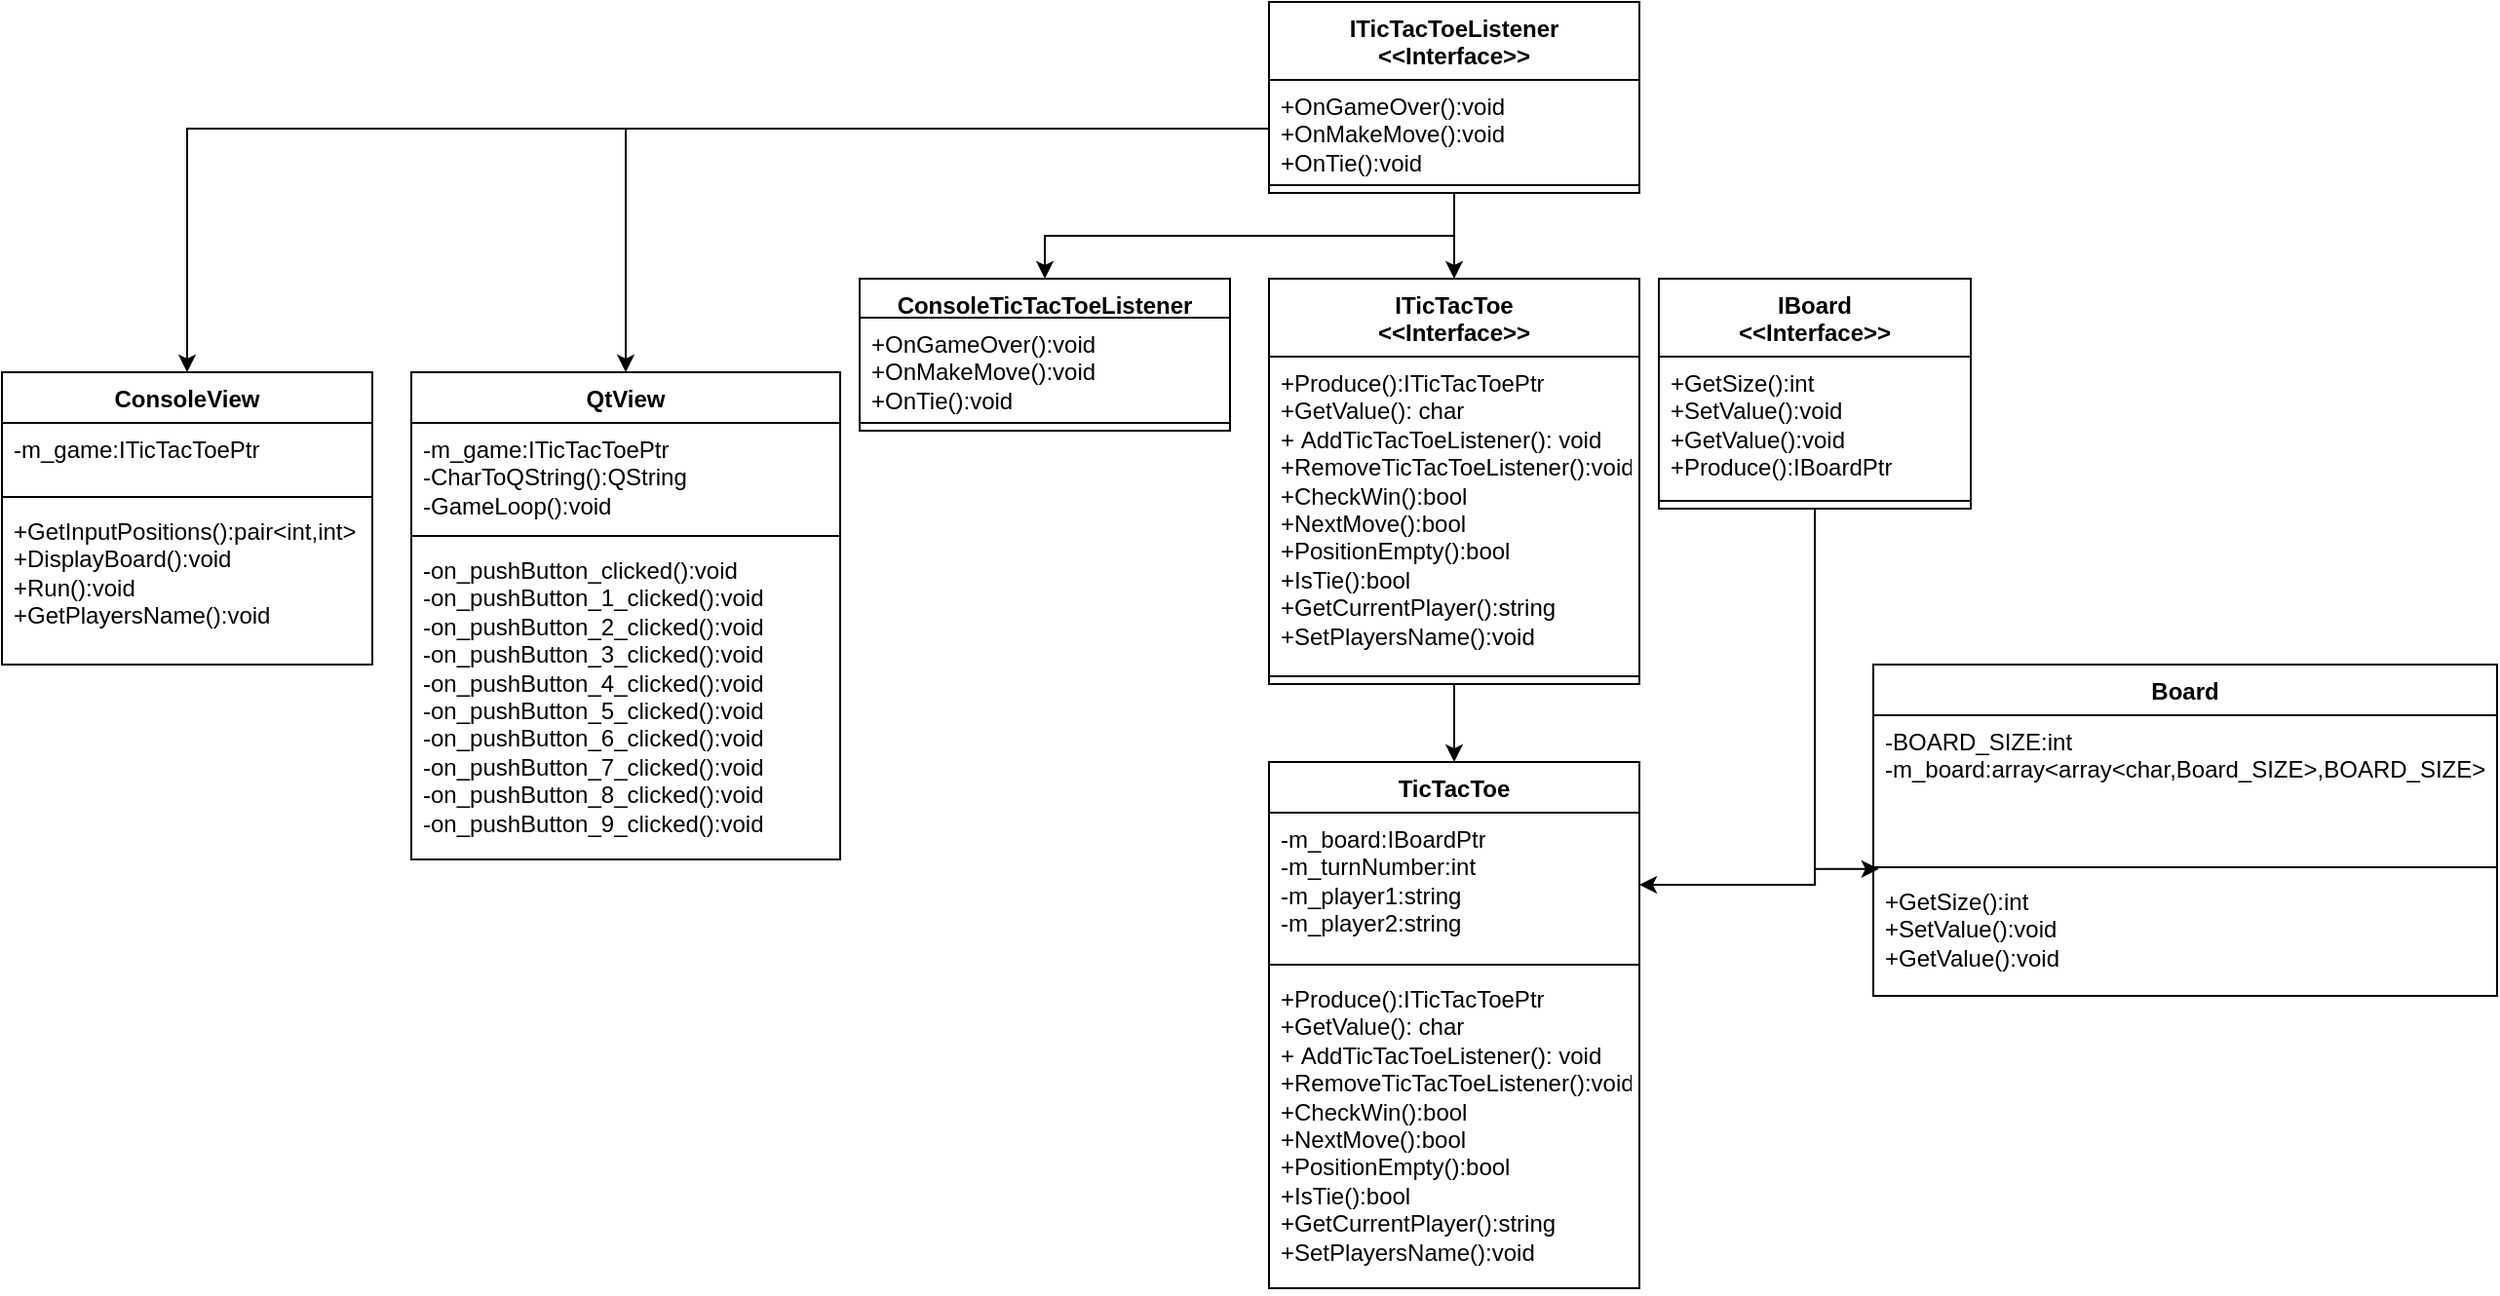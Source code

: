 <mxfile version="21.0.4" type="device"><diagram id="C5RBs43oDa-KdzZeNtuy" name="Page-1"><mxGraphModel dx="1843" dy="4084" grid="1" gridSize="10" guides="1" tooltips="1" connect="1" arrows="1" fold="1" page="1" pageScale="1" pageWidth="2339" pageHeight="3300" math="0" shadow="0"><root><mxCell id="WIyWlLk6GJQsqaUBKTNV-0"/><mxCell id="WIyWlLk6GJQsqaUBKTNV-1" parent="WIyWlLk6GJQsqaUBKTNV-0"/><mxCell id="i9nzKK7RTppm9DofJy70-52" style="edgeStyle=orthogonalEdgeStyle;rounded=0;orthogonalLoop=1;jettySize=auto;html=1;exitX=0.5;exitY=1;exitDx=0;exitDy=0;entryX=0.5;entryY=0;entryDx=0;entryDy=0;" edge="1" parent="WIyWlLk6GJQsqaUBKTNV-1" source="i9nzKK7RTppm9DofJy70-11" target="i9nzKK7RTppm9DofJy70-20"><mxGeometry relative="1" as="geometry"/></mxCell><mxCell id="i9nzKK7RTppm9DofJy70-11" value="ITicTacToe&lt;br&gt;&amp;lt;&amp;lt;Interface&amp;gt;&amp;gt;" style="swimlane;fontStyle=1;align=center;verticalAlign=top;childLayout=stackLayout;horizontal=1;startSize=40;horizontalStack=0;resizeParent=1;resizeParentMax=0;resizeLast=0;collapsible=1;marginBottom=0;whiteSpace=wrap;html=1;" vertex="1" parent="WIyWlLk6GJQsqaUBKTNV-1"><mxGeometry x="920" y="132" width="190" height="208" as="geometry"/></mxCell><mxCell id="i9nzKK7RTppm9DofJy70-12" value="+Produce():ITicTacToePtr&amp;nbsp;&lt;br style=&quot;border-color: var(--border-color); padding: 0px; margin: 0px;&quot;&gt;&lt;span style=&quot;&quot;&gt;+GetValue(): char&lt;/span&gt;&lt;br style=&quot;border-color: var(--border-color); padding: 0px; margin: 0px;&quot;&gt;&lt;span style=&quot;&quot;&gt;+&amp;nbsp;AddTicTacToeListener(): void&lt;/span&gt;&lt;br style=&quot;border-color: var(--border-color); padding: 0px; margin: 0px;&quot;&gt;&lt;span style=&quot;&quot;&gt;+RemoveTicTacToeListener():void&lt;/span&gt;&lt;br style=&quot;border-color: var(--border-color); padding: 0px; margin: 0px;&quot;&gt;&lt;span style=&quot;&quot;&gt;+CheckWin():bool&lt;/span&gt;&lt;br style=&quot;border-color: var(--border-color); padding: 0px; margin: 0px;&quot;&gt;&lt;span style=&quot;&quot;&gt;+NextMove():bool&lt;/span&gt;&lt;br style=&quot;border-color: var(--border-color); padding: 0px; margin: 0px;&quot;&gt;&lt;span style=&quot;&quot;&gt;+PositionEmpty():bool&lt;/span&gt;&lt;br style=&quot;border-color: var(--border-color); padding: 0px; margin: 0px;&quot;&gt;&lt;span style=&quot;&quot;&gt;+IsTie():bool&lt;/span&gt;&lt;br style=&quot;border-color: var(--border-color); padding: 0px; margin: 0px;&quot;&gt;&lt;span style=&quot;&quot;&gt;+GetCurrentPlayer():string&lt;/span&gt;&lt;br style=&quot;border-color: var(--border-color); padding: 0px; margin: 0px;&quot;&gt;&lt;span style=&quot;&quot;&gt;+SetPlayersName():void&lt;/span&gt;" style="text;strokeColor=none;fillColor=none;align=left;verticalAlign=top;spacingLeft=4;spacingRight=4;overflow=hidden;rotatable=0;points=[[0,0.5],[1,0.5]];portConstraint=eastwest;whiteSpace=wrap;html=1;" vertex="1" parent="i9nzKK7RTppm9DofJy70-11"><mxGeometry y="40" width="190" height="160" as="geometry"/></mxCell><mxCell id="i9nzKK7RTppm9DofJy70-13" value="" style="line;strokeWidth=1;fillColor=none;align=left;verticalAlign=middle;spacingTop=-1;spacingLeft=3;spacingRight=3;rotatable=0;labelPosition=right;points=[];portConstraint=eastwest;strokeColor=inherit;" vertex="1" parent="i9nzKK7RTppm9DofJy70-11"><mxGeometry y="200" width="190" height="8" as="geometry"/></mxCell><mxCell id="i9nzKK7RTppm9DofJy70-20" value="TicTacToe" style="swimlane;fontStyle=1;align=center;verticalAlign=top;childLayout=stackLayout;horizontal=1;startSize=26;horizontalStack=0;resizeParent=1;resizeParentMax=0;resizeLast=0;collapsible=1;marginBottom=0;whiteSpace=wrap;html=1;" vertex="1" parent="WIyWlLk6GJQsqaUBKTNV-1"><mxGeometry x="920" y="380" width="190" height="270" as="geometry"/></mxCell><mxCell id="i9nzKK7RTppm9DofJy70-21" value="-m_board:IBoardPtr&lt;br&gt;-m_turnNumber:int&lt;br&gt;-m_player1:string&lt;br&gt;-m_player2:string" style="text;strokeColor=none;fillColor=none;align=left;verticalAlign=top;spacingLeft=4;spacingRight=4;overflow=hidden;rotatable=0;points=[[0,0.5],[1,0.5]];portConstraint=eastwest;whiteSpace=wrap;html=1;" vertex="1" parent="i9nzKK7RTppm9DofJy70-20"><mxGeometry y="26" width="190" height="74" as="geometry"/></mxCell><mxCell id="i9nzKK7RTppm9DofJy70-22" value="" style="line;strokeWidth=1;fillColor=none;align=left;verticalAlign=middle;spacingTop=-1;spacingLeft=3;spacingRight=3;rotatable=0;labelPosition=right;points=[];portConstraint=eastwest;strokeColor=inherit;" vertex="1" parent="i9nzKK7RTppm9DofJy70-20"><mxGeometry y="100" width="190" height="8" as="geometry"/></mxCell><mxCell id="i9nzKK7RTppm9DofJy70-23" value="+Produce():ITicTacToePtr&amp;nbsp;&lt;br style=&quot;border-color: var(--border-color); padding: 0px; margin: 0px;&quot;&gt;+GetValue(): char&lt;br style=&quot;border-color: var(--border-color); padding: 0px; margin: 0px;&quot;&gt;+&amp;nbsp;AddTicTacToeListener(): void&lt;br style=&quot;border-color: var(--border-color); padding: 0px; margin: 0px;&quot;&gt;&lt;span style=&quot;border-color: var(--border-color);&quot;&gt;+RemoveTicTacToeListener():void&lt;/span&gt;&lt;br style=&quot;border-color: var(--border-color); padding: 0px; margin: 0px;&quot;&gt;&lt;span style=&quot;border-color: var(--border-color);&quot;&gt;+CheckWin():bool&lt;/span&gt;&lt;br style=&quot;border-color: var(--border-color); padding: 0px; margin: 0px;&quot;&gt;&lt;span style=&quot;border-color: var(--border-color);&quot;&gt;+NextMove():bool&lt;/span&gt;&lt;br style=&quot;border-color: var(--border-color); padding: 0px; margin: 0px;&quot;&gt;&lt;span style=&quot;border-color: var(--border-color);&quot;&gt;+PositionEmpty():bool&lt;/span&gt;&lt;br style=&quot;border-color: var(--border-color); padding: 0px; margin: 0px;&quot;&gt;&lt;span style=&quot;border-color: var(--border-color);&quot;&gt;+IsTie():bool&lt;/span&gt;&lt;br style=&quot;border-color: var(--border-color); padding: 0px; margin: 0px;&quot;&gt;&lt;span style=&quot;border-color: var(--border-color);&quot;&gt;+GetCurrentPlayer():string&lt;/span&gt;&lt;br style=&quot;border-color: var(--border-color); padding: 0px; margin: 0px;&quot;&gt;&lt;span style=&quot;border-color: var(--border-color);&quot;&gt;+SetPlayersName():void&lt;/span&gt;" style="text;strokeColor=none;fillColor=none;align=left;verticalAlign=top;spacingLeft=4;spacingRight=4;overflow=hidden;rotatable=0;points=[[0,0.5],[1,0.5]];portConstraint=eastwest;whiteSpace=wrap;html=1;" vertex="1" parent="i9nzKK7RTppm9DofJy70-20"><mxGeometry y="108" width="190" height="162" as="geometry"/></mxCell><mxCell id="i9nzKK7RTppm9DofJy70-53" style="edgeStyle=orthogonalEdgeStyle;rounded=0;orthogonalLoop=1;jettySize=auto;html=1;entryX=1;entryY=0.5;entryDx=0;entryDy=0;" edge="1" parent="WIyWlLk6GJQsqaUBKTNV-1" source="i9nzKK7RTppm9DofJy70-24" target="i9nzKK7RTppm9DofJy70-21"><mxGeometry relative="1" as="geometry"/></mxCell><mxCell id="i9nzKK7RTppm9DofJy70-60" style="edgeStyle=orthogonalEdgeStyle;rounded=0;orthogonalLoop=1;jettySize=auto;html=1;entryX=0.009;entryY=1.066;entryDx=0;entryDy=0;entryPerimeter=0;" edge="1" parent="WIyWlLk6GJQsqaUBKTNV-1" source="i9nzKK7RTppm9DofJy70-24" target="i9nzKK7RTppm9DofJy70-29"><mxGeometry relative="1" as="geometry"/></mxCell><mxCell id="i9nzKK7RTppm9DofJy70-24" value="IBoard&lt;br style=&quot;border-color: var(--border-color); padding: 0px; margin: 0px; font-weight: 400;&quot;&gt;&amp;lt;&amp;lt;Interface&amp;gt;&amp;gt;" style="swimlane;fontStyle=1;align=center;verticalAlign=top;childLayout=stackLayout;horizontal=1;startSize=40;horizontalStack=0;resizeParent=1;resizeParentMax=0;resizeLast=0;collapsible=1;marginBottom=0;whiteSpace=wrap;html=1;" vertex="1" parent="WIyWlLk6GJQsqaUBKTNV-1"><mxGeometry x="1120" y="132" width="160" height="118" as="geometry"/></mxCell><mxCell id="i9nzKK7RTppm9DofJy70-25" value="+GetSize():int&lt;br&gt;+SetValue():void&lt;br&gt;+GetValue():void&lt;br&gt;+Produce():IBoardPtr" style="text;strokeColor=none;fillColor=none;align=left;verticalAlign=top;spacingLeft=4;spacingRight=4;overflow=hidden;rotatable=0;points=[[0,0.5],[1,0.5]];portConstraint=eastwest;whiteSpace=wrap;html=1;" vertex="1" parent="i9nzKK7RTppm9DofJy70-24"><mxGeometry y="40" width="160" height="70" as="geometry"/></mxCell><mxCell id="i9nzKK7RTppm9DofJy70-26" value="" style="line;strokeWidth=1;fillColor=none;align=left;verticalAlign=middle;spacingTop=-1;spacingLeft=3;spacingRight=3;rotatable=0;labelPosition=right;points=[];portConstraint=eastwest;strokeColor=inherit;" vertex="1" parent="i9nzKK7RTppm9DofJy70-24"><mxGeometry y="110" width="160" height="8" as="geometry"/></mxCell><mxCell id="i9nzKK7RTppm9DofJy70-28" value="Board" style="swimlane;fontStyle=1;align=center;verticalAlign=top;childLayout=stackLayout;horizontal=1;startSize=26;horizontalStack=0;resizeParent=1;resizeParentMax=0;resizeLast=0;collapsible=1;marginBottom=0;whiteSpace=wrap;html=1;" vertex="1" parent="WIyWlLk6GJQsqaUBKTNV-1"><mxGeometry x="1230" y="330" width="320" height="170" as="geometry"/></mxCell><mxCell id="i9nzKK7RTppm9DofJy70-29" value="-BOARD_SIZE:int&lt;br&gt;-m_board:array&amp;lt;array&amp;lt;char,Board_SIZE&amp;gt;,BOARD_SIZE&amp;gt;" style="text;strokeColor=none;fillColor=none;align=left;verticalAlign=top;spacingLeft=4;spacingRight=4;overflow=hidden;rotatable=0;points=[[0,0.5],[1,0.5]];portConstraint=eastwest;whiteSpace=wrap;html=1;" vertex="1" parent="i9nzKK7RTppm9DofJy70-28"><mxGeometry y="26" width="320" height="74" as="geometry"/></mxCell><mxCell id="i9nzKK7RTppm9DofJy70-30" value="" style="line;strokeWidth=1;fillColor=none;align=left;verticalAlign=middle;spacingTop=-1;spacingLeft=3;spacingRight=3;rotatable=0;labelPosition=right;points=[];portConstraint=eastwest;strokeColor=inherit;" vertex="1" parent="i9nzKK7RTppm9DofJy70-28"><mxGeometry y="100" width="320" height="8" as="geometry"/></mxCell><mxCell id="i9nzKK7RTppm9DofJy70-31" value="+GetSize():int&lt;br style=&quot;border-color: var(--border-color);&quot;&gt;+SetValue():void&lt;br style=&quot;border-color: var(--border-color);&quot;&gt;+GetValue():void" style="text;strokeColor=none;fillColor=none;align=left;verticalAlign=top;spacingLeft=4;spacingRight=4;overflow=hidden;rotatable=0;points=[[0,0.5],[1,0.5]];portConstraint=eastwest;whiteSpace=wrap;html=1;" vertex="1" parent="i9nzKK7RTppm9DofJy70-28"><mxGeometry y="108" width="320" height="62" as="geometry"/></mxCell><mxCell id="i9nzKK7RTppm9DofJy70-32" value="ConsoleView" style="swimlane;fontStyle=1;align=center;verticalAlign=top;childLayout=stackLayout;horizontal=1;startSize=26;horizontalStack=0;resizeParent=1;resizeParentMax=0;resizeLast=0;collapsible=1;marginBottom=0;whiteSpace=wrap;html=1;" vertex="1" parent="WIyWlLk6GJQsqaUBKTNV-1"><mxGeometry x="270" y="180" width="190" height="150" as="geometry"/></mxCell><mxCell id="i9nzKK7RTppm9DofJy70-33" value="-m_game:ITicTacToePtr" style="text;strokeColor=none;fillColor=none;align=left;verticalAlign=top;spacingLeft=4;spacingRight=4;overflow=hidden;rotatable=0;points=[[0,0.5],[1,0.5]];portConstraint=eastwest;whiteSpace=wrap;html=1;" vertex="1" parent="i9nzKK7RTppm9DofJy70-32"><mxGeometry y="26" width="190" height="34" as="geometry"/></mxCell><mxCell id="i9nzKK7RTppm9DofJy70-34" value="" style="line;strokeWidth=1;fillColor=none;align=left;verticalAlign=middle;spacingTop=-1;spacingLeft=3;spacingRight=3;rotatable=0;labelPosition=right;points=[];portConstraint=eastwest;strokeColor=inherit;" vertex="1" parent="i9nzKK7RTppm9DofJy70-32"><mxGeometry y="60" width="190" height="8" as="geometry"/></mxCell><mxCell id="i9nzKK7RTppm9DofJy70-35" value="+GetInputPositions():pair&amp;lt;int,int&amp;gt;&lt;br&gt;&lt;div&gt;+DisplayBoard():void&lt;/div&gt;&lt;div&gt;&#9;+Run():void&lt;/div&gt;&lt;div&gt;+GetPlayersName():void&lt;/div&gt;" style="text;strokeColor=none;fillColor=none;align=left;verticalAlign=top;spacingLeft=4;spacingRight=4;overflow=hidden;rotatable=0;points=[[0,0.5],[1,0.5]];portConstraint=eastwest;whiteSpace=wrap;html=1;" vertex="1" parent="i9nzKK7RTppm9DofJy70-32"><mxGeometry y="68" width="190" height="82" as="geometry"/></mxCell><mxCell id="i9nzKK7RTppm9DofJy70-36" value="QtView" style="swimlane;fontStyle=1;align=center;verticalAlign=top;childLayout=stackLayout;horizontal=1;startSize=26;horizontalStack=0;resizeParent=1;resizeParentMax=0;resizeLast=0;collapsible=1;marginBottom=0;whiteSpace=wrap;html=1;" vertex="1" parent="WIyWlLk6GJQsqaUBKTNV-1"><mxGeometry x="480" y="180" width="220" height="250" as="geometry"/></mxCell><mxCell id="i9nzKK7RTppm9DofJy70-37" value="-m_game:ITicTacToePtr&lt;br&gt;-CharToQString():QString&lt;br&gt;-GameLoop():void" style="text;strokeColor=none;fillColor=none;align=left;verticalAlign=top;spacingLeft=4;spacingRight=4;overflow=hidden;rotatable=0;points=[[0,0.5],[1,0.5]];portConstraint=eastwest;whiteSpace=wrap;html=1;" vertex="1" parent="i9nzKK7RTppm9DofJy70-36"><mxGeometry y="26" width="220" height="54" as="geometry"/></mxCell><mxCell id="i9nzKK7RTppm9DofJy70-38" value="" style="line;strokeWidth=1;fillColor=none;align=left;verticalAlign=middle;spacingTop=-1;spacingLeft=3;spacingRight=3;rotatable=0;labelPosition=right;points=[];portConstraint=eastwest;strokeColor=inherit;" vertex="1" parent="i9nzKK7RTppm9DofJy70-36"><mxGeometry y="80" width="220" height="8" as="geometry"/></mxCell><mxCell id="i9nzKK7RTppm9DofJy70-39" value="&lt;div&gt;-on_pushButton_clicked():void&lt;/div&gt;&lt;div&gt;-on_pushButton_1_clicked():void&lt;/div&gt;&lt;div&gt;-on_pushButton_2_clicked():void&lt;/div&gt;&lt;div&gt;-on_pushButton_3_clicked():void&lt;/div&gt;&lt;div&gt;&lt;span style=&quot;background-color: initial;&quot;&gt;-on_pushButton_4_clicked():void&lt;/span&gt;&lt;/div&gt;&lt;div&gt;-on_pushButton_5_clicked():void&lt;/div&gt;&lt;div&gt;-on_pushButton_6_clicked():void&lt;/div&gt;&lt;div&gt;-on_pushButton_7_clicked():void&lt;/div&gt;&lt;div&gt;-on_pushButton_8_clicked():void&lt;/div&gt;&lt;div&gt;-on_pushButton_9_clicked():void&lt;/div&gt;&lt;div&gt;&lt;br&gt;&lt;/div&gt;" style="text;strokeColor=none;fillColor=none;align=left;verticalAlign=top;spacingLeft=4;spacingRight=4;overflow=hidden;rotatable=0;points=[[0,0.5],[1,0.5]];portConstraint=eastwest;whiteSpace=wrap;html=1;" vertex="1" parent="i9nzKK7RTppm9DofJy70-36"><mxGeometry y="88" width="220" height="162" as="geometry"/></mxCell><mxCell id="i9nzKK7RTppm9DofJy70-48" style="edgeStyle=orthogonalEdgeStyle;rounded=0;orthogonalLoop=1;jettySize=auto;html=1;entryX=0.5;entryY=0;entryDx=0;entryDy=0;" edge="1" parent="WIyWlLk6GJQsqaUBKTNV-1" source="i9nzKK7RTppm9DofJy70-40" target="i9nzKK7RTppm9DofJy70-11"><mxGeometry relative="1" as="geometry"/></mxCell><mxCell id="i9nzKK7RTppm9DofJy70-51" style="edgeStyle=orthogonalEdgeStyle;rounded=0;orthogonalLoop=1;jettySize=auto;html=1;entryX=0.5;entryY=0;entryDx=0;entryDy=0;exitX=0.5;exitY=1;exitDx=0;exitDy=0;" edge="1" parent="WIyWlLk6GJQsqaUBKTNV-1" source="i9nzKK7RTppm9DofJy70-40" target="i9nzKK7RTppm9DofJy70-44"><mxGeometry relative="1" as="geometry"/></mxCell><mxCell id="i9nzKK7RTppm9DofJy70-40" value="ITicTacToeListener&lt;br&gt;&amp;lt;&amp;lt;Interface&amp;gt;&amp;gt;" style="swimlane;fontStyle=1;align=center;verticalAlign=top;childLayout=stackLayout;horizontal=1;startSize=40;horizontalStack=0;resizeParent=1;resizeParentMax=0;resizeLast=0;collapsible=1;marginBottom=0;whiteSpace=wrap;html=1;" vertex="1" parent="WIyWlLk6GJQsqaUBKTNV-1"><mxGeometry x="920" y="-10" width="190" height="98" as="geometry"/></mxCell><mxCell id="i9nzKK7RTppm9DofJy70-41" value="+OnGameOver():void&lt;br&gt;+OnMakeMove():void&lt;br&gt;+OnTie():void" style="text;strokeColor=none;fillColor=none;align=left;verticalAlign=top;spacingLeft=4;spacingRight=4;overflow=hidden;rotatable=0;points=[[0,0.5],[1,0.5]];portConstraint=eastwest;whiteSpace=wrap;html=1;" vertex="1" parent="i9nzKK7RTppm9DofJy70-40"><mxGeometry y="40" width="190" height="50" as="geometry"/></mxCell><mxCell id="i9nzKK7RTppm9DofJy70-42" value="" style="line;strokeWidth=1;fillColor=none;align=left;verticalAlign=middle;spacingTop=-1;spacingLeft=3;spacingRight=3;rotatable=0;labelPosition=right;points=[];portConstraint=eastwest;strokeColor=inherit;" vertex="1" parent="i9nzKK7RTppm9DofJy70-40"><mxGeometry y="90" width="190" height="8" as="geometry"/></mxCell><mxCell id="i9nzKK7RTppm9DofJy70-44" value="ConsoleTicTacToeListener" style="swimlane;fontStyle=1;align=center;verticalAlign=top;childLayout=stackLayout;horizontal=1;startSize=20;horizontalStack=0;resizeParent=1;resizeParentMax=0;resizeLast=0;collapsible=1;marginBottom=0;whiteSpace=wrap;html=1;" vertex="1" parent="WIyWlLk6GJQsqaUBKTNV-1"><mxGeometry x="710" y="132" width="190" height="78" as="geometry"/></mxCell><mxCell id="i9nzKK7RTppm9DofJy70-45" value="+OnGameOver():void&lt;br&gt;+OnMakeMove():void&lt;br&gt;+OnTie():void" style="text;strokeColor=none;fillColor=none;align=left;verticalAlign=top;spacingLeft=4;spacingRight=4;overflow=hidden;rotatable=0;points=[[0,0.5],[1,0.5]];portConstraint=eastwest;whiteSpace=wrap;html=1;" vertex="1" parent="i9nzKK7RTppm9DofJy70-44"><mxGeometry y="20" width="190" height="50" as="geometry"/></mxCell><mxCell id="i9nzKK7RTppm9DofJy70-46" value="" style="line;strokeWidth=1;fillColor=none;align=left;verticalAlign=middle;spacingTop=-1;spacingLeft=3;spacingRight=3;rotatable=0;labelPosition=right;points=[];portConstraint=eastwest;strokeColor=inherit;" vertex="1" parent="i9nzKK7RTppm9DofJy70-44"><mxGeometry y="70" width="190" height="8" as="geometry"/></mxCell><mxCell id="i9nzKK7RTppm9DofJy70-57" style="edgeStyle=orthogonalEdgeStyle;rounded=0;orthogonalLoop=1;jettySize=auto;html=1;entryX=0.5;entryY=0;entryDx=0;entryDy=0;" edge="1" parent="WIyWlLk6GJQsqaUBKTNV-1" source="i9nzKK7RTppm9DofJy70-41" target="i9nzKK7RTppm9DofJy70-36"><mxGeometry relative="1" as="geometry"/></mxCell><mxCell id="i9nzKK7RTppm9DofJy70-59" style="edgeStyle=orthogonalEdgeStyle;rounded=0;orthogonalLoop=1;jettySize=auto;html=1;entryX=0.5;entryY=0;entryDx=0;entryDy=0;" edge="1" parent="WIyWlLk6GJQsqaUBKTNV-1" source="i9nzKK7RTppm9DofJy70-41" target="i9nzKK7RTppm9DofJy70-32"><mxGeometry relative="1" as="geometry"/></mxCell></root></mxGraphModel></diagram></mxfile>